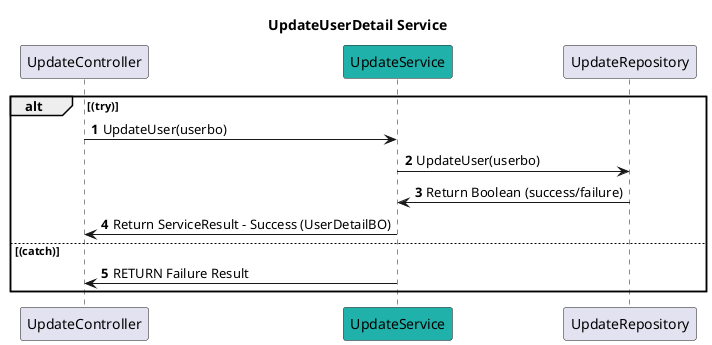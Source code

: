 @startuml

title UpdateUserDetail Service
autonumber

participant UpdateController
participant UpdateService #LightSeaGreen
participant UpdateRepository

alt (try)

    UpdateController -> UpdateService : UpdateUser(userbo)
    UpdateService -> UpdateRepository : UpdateUser(userbo)
    UpdateRepository -> UpdateService : Return Boolean (success/failure)
    UpdateService -> UpdateController : Return ServiceResult - Success (UserDetailBO)


else (catch)
    UpdateService -> UpdateController : RETURN Failure Result

end
